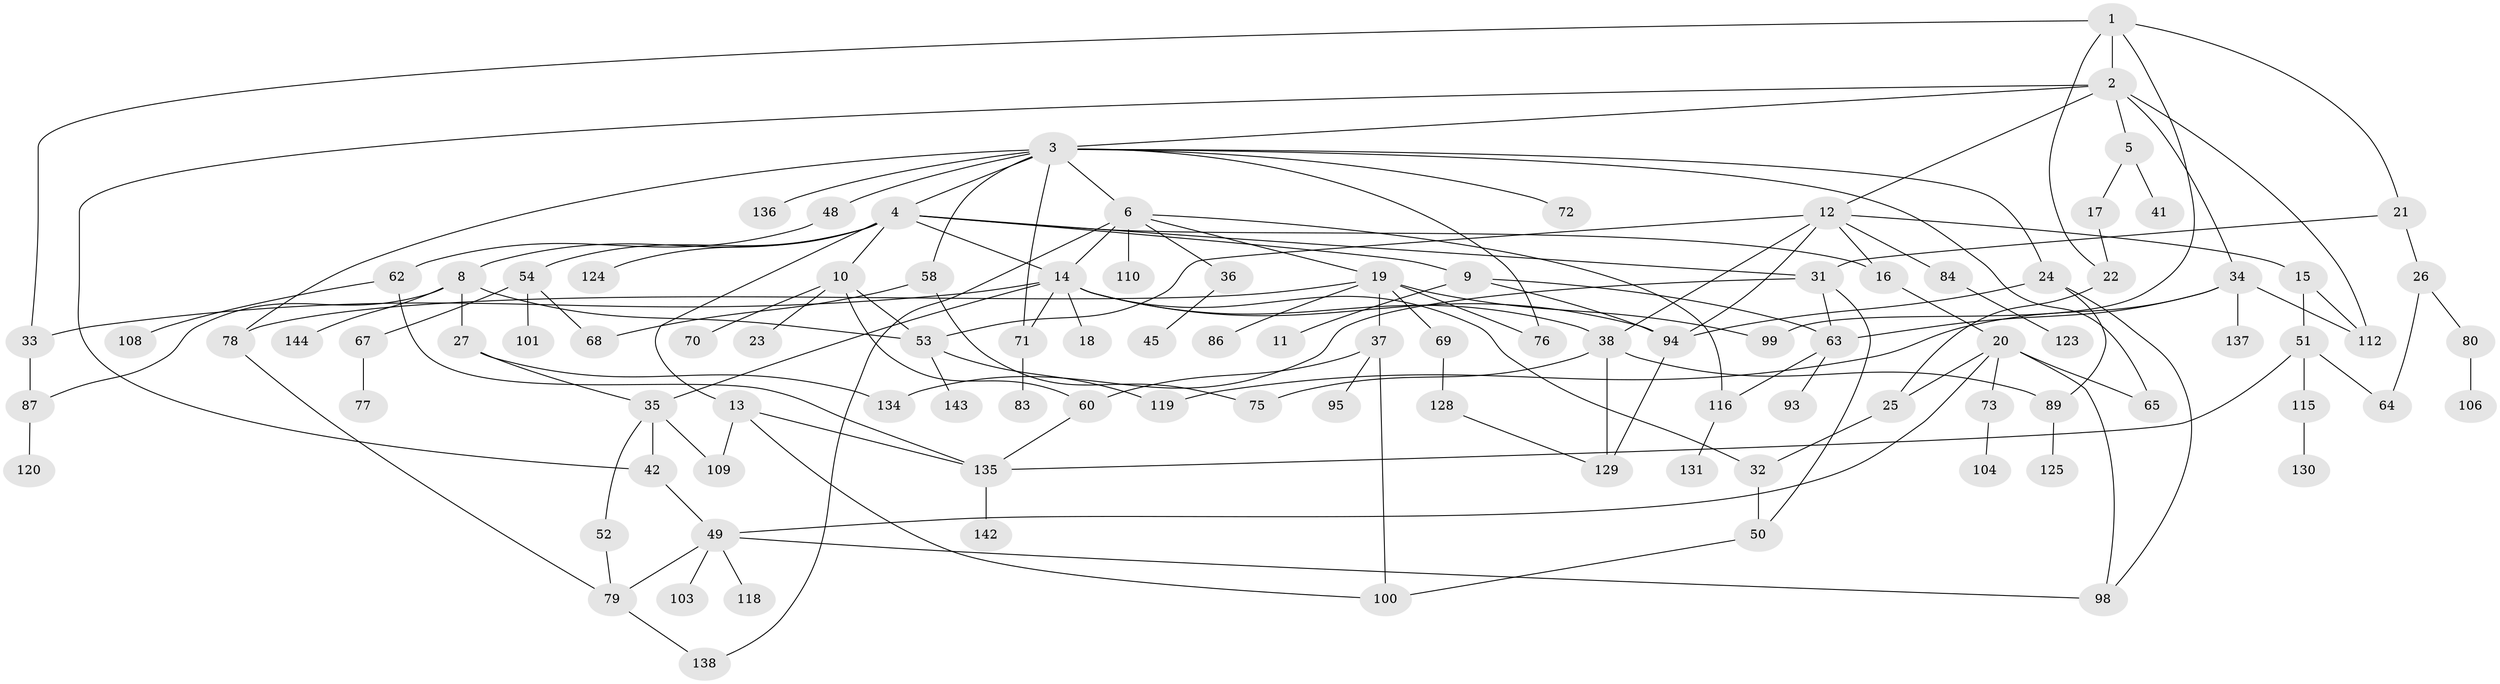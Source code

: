 // original degree distribution, {5: 0.0684931506849315, 6: 0.0136986301369863, 7: 0.0410958904109589, 3: 0.22602739726027396, 8: 0.00684931506849315, 4: 0.1095890410958904, 2: 0.2534246575342466, 1: 0.2808219178082192}
// Generated by graph-tools (version 1.1) at 2025/10/02/27/25 16:10:52]
// undirected, 102 vertices, 149 edges
graph export_dot {
graph [start="1"]
  node [color=gray90,style=filled];
  1 [super="+74"];
  2 [super="+28"];
  3 [super="+43"];
  4 [super="+7"];
  5;
  6 [super="+146"];
  8 [super="+30"];
  9 [super="+122"];
  10 [super="+61"];
  11 [super="+121"];
  12 [super="+44"];
  13;
  14 [super="+55"];
  15 [super="+57"];
  16 [super="+90"];
  17;
  18;
  19 [super="+145"];
  20 [super="+29"];
  21;
  22 [super="+66"];
  23;
  24;
  25 [super="+40"];
  26 [super="+56"];
  27 [super="+96"];
  31 [super="+59"];
  32;
  33 [super="+47"];
  34 [super="+133"];
  35 [super="+46"];
  36;
  37 [super="+39"];
  38 [super="+88"];
  41;
  42;
  45 [super="+141"];
  48 [super="+102"];
  49 [super="+92"];
  50;
  51 [super="+107"];
  52;
  53 [super="+85"];
  54 [super="+117"];
  58 [super="+82"];
  60 [super="+81"];
  62 [super="+91"];
  63 [super="+105"];
  64 [super="+111"];
  65 [super="+113"];
  67;
  68;
  69 [super="+114"];
  70;
  71;
  72;
  73;
  75;
  76;
  77;
  78;
  79 [super="+97"];
  80;
  83;
  84;
  86;
  87;
  89;
  93;
  94 [super="+139"];
  95;
  98 [super="+126"];
  99;
  100;
  101;
  103;
  104;
  106;
  108;
  109;
  110;
  112 [super="+127"];
  115;
  116 [super="+132"];
  118;
  119;
  120;
  123;
  124;
  125;
  128;
  129;
  130;
  131;
  134;
  135 [super="+140"];
  136;
  137;
  138;
  142;
  143;
  144;
  1 -- 2;
  1 -- 21;
  1 -- 33;
  1 -- 99;
  1 -- 22;
  2 -- 3;
  2 -- 5;
  2 -- 12;
  2 -- 112;
  2 -- 34;
  2 -- 42;
  3 -- 4;
  3 -- 6;
  3 -- 24;
  3 -- 72;
  3 -- 136;
  3 -- 48;
  3 -- 65;
  3 -- 71;
  3 -- 58;
  3 -- 76;
  3 -- 78;
  4 -- 8;
  4 -- 16;
  4 -- 31;
  4 -- 54;
  4 -- 124;
  4 -- 9;
  4 -- 10;
  4 -- 13;
  4 -- 14;
  5 -- 17;
  5 -- 41;
  6 -- 19;
  6 -- 36;
  6 -- 110;
  6 -- 116;
  6 -- 138;
  6 -- 14;
  8 -- 27;
  8 -- 144;
  8 -- 87;
  8 -- 53;
  9 -- 11;
  9 -- 63 [weight=2];
  9 -- 94;
  10 -- 23;
  10 -- 60;
  10 -- 53;
  10 -- 70;
  12 -- 15;
  12 -- 94 [weight=2];
  12 -- 84;
  12 -- 53;
  12 -- 38;
  12 -- 16;
  13 -- 100;
  13 -- 109;
  13 -- 135;
  14 -- 18;
  14 -- 35;
  14 -- 38;
  14 -- 71;
  14 -- 33;
  14 -- 32;
  14 -- 94;
  15 -- 51;
  15 -- 112;
  16 -- 20;
  17 -- 22;
  19 -- 37;
  19 -- 69;
  19 -- 76;
  19 -- 86;
  19 -- 99;
  19 -- 78;
  20 -- 25;
  20 -- 73;
  20 -- 98;
  20 -- 65;
  20 -- 49;
  21 -- 26;
  21 -- 31;
  22 -- 25;
  24 -- 94;
  24 -- 98;
  24 -- 89;
  25 -- 32;
  26 -- 64;
  26 -- 80;
  27 -- 134;
  27 -- 35;
  31 -- 50;
  31 -- 63;
  31 -- 134;
  32 -- 50;
  33 -- 87;
  34 -- 137;
  34 -- 63;
  34 -- 112;
  34 -- 119;
  35 -- 52;
  35 -- 42;
  35 -- 109;
  36 -- 45;
  37 -- 95;
  37 -- 60;
  37 -- 100;
  38 -- 89;
  38 -- 129;
  38 -- 75;
  42 -- 49;
  48 -- 62;
  49 -- 79;
  49 -- 103;
  49 -- 118;
  49 -- 98;
  50 -- 100;
  51 -- 64;
  51 -- 135;
  51 -- 115;
  52 -- 79;
  53 -- 143;
  53 -- 119;
  54 -- 67;
  54 -- 101;
  54 -- 68;
  58 -- 68;
  58 -- 75;
  60 -- 135;
  62 -- 108;
  62 -- 135;
  63 -- 93;
  63 -- 116;
  67 -- 77;
  69 -- 128;
  71 -- 83;
  73 -- 104;
  78 -- 79;
  79 -- 138;
  80 -- 106;
  84 -- 123;
  87 -- 120;
  89 -- 125;
  94 -- 129;
  115 -- 130;
  116 -- 131;
  128 -- 129;
  135 -- 142;
}
